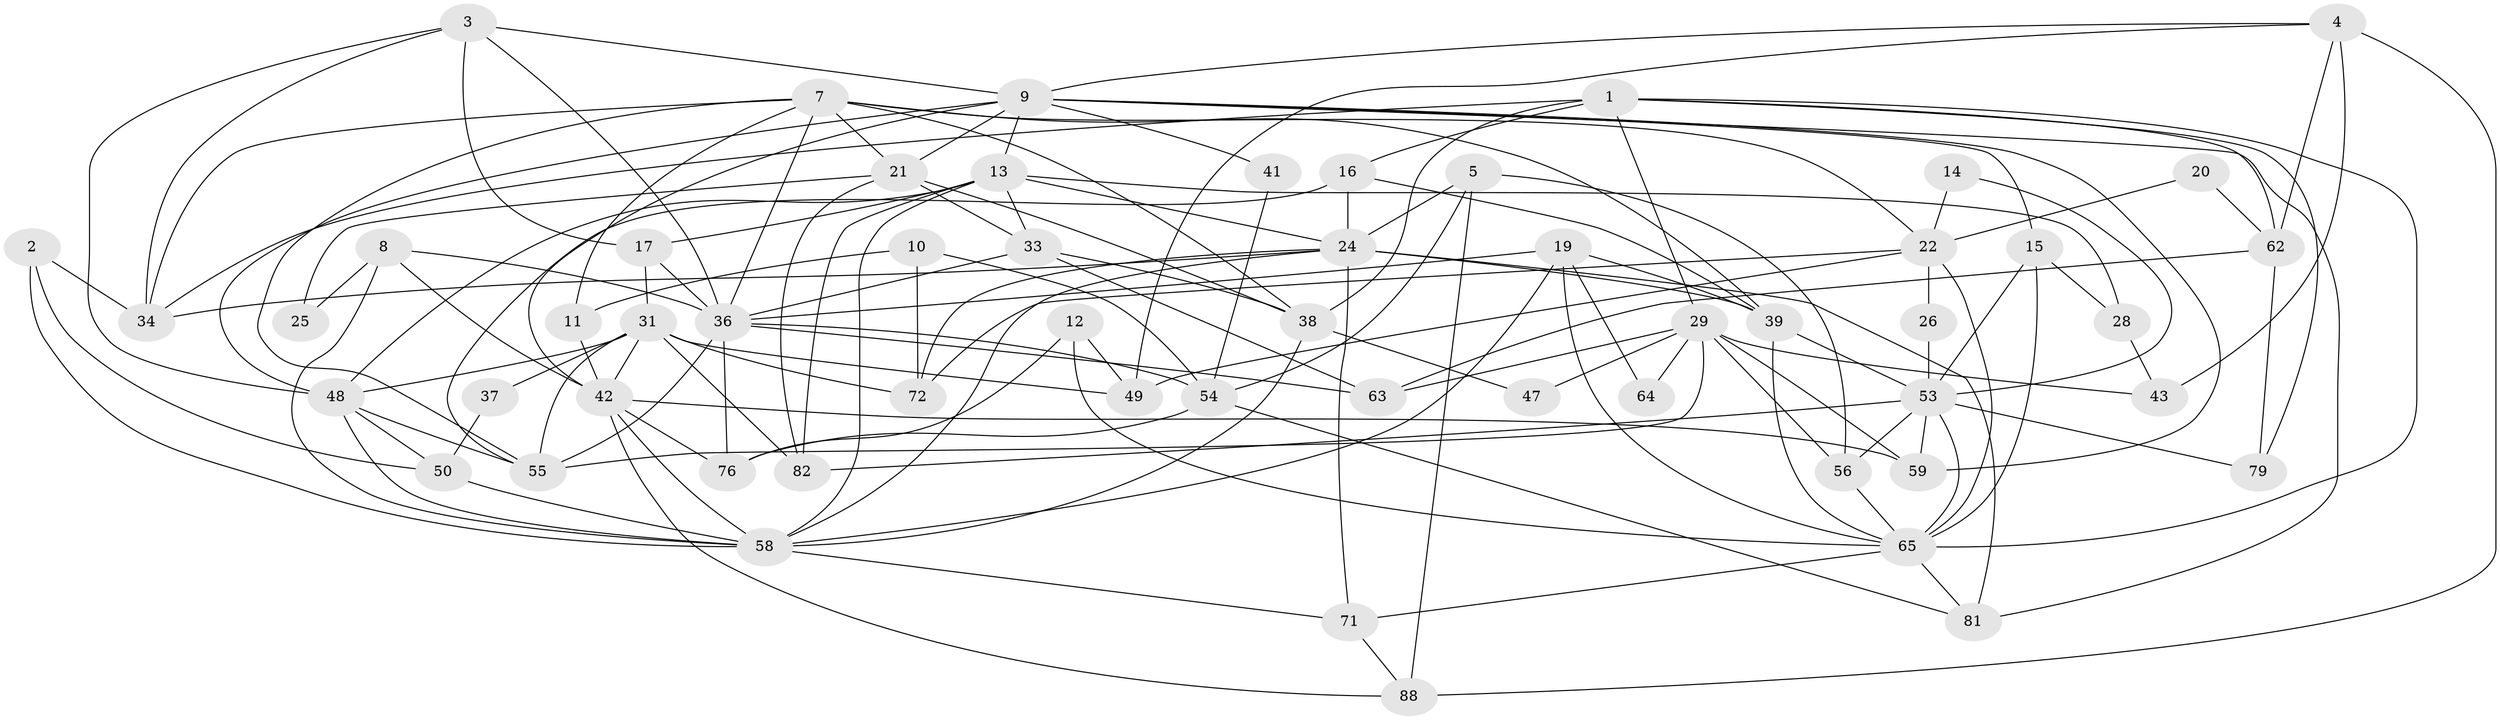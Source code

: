 // Generated by graph-tools (version 1.1) at 2025/24/03/03/25 07:24:00]
// undirected, 56 vertices, 140 edges
graph export_dot {
graph [start="1"]
  node [color=gray90,style=filled];
  1 [super="+6"];
  2;
  3 [super="+69"];
  4 [super="+32"];
  5 [super="+77"];
  7 [super="+74"];
  8 [super="+30"];
  9 [super="+44"];
  10 [super="+40"];
  11;
  12 [super="+23"];
  13 [super="+51"];
  14;
  15 [super="+18"];
  16 [super="+27"];
  17;
  19 [super="+45"];
  20;
  21 [super="+86"];
  22 [super="+46"];
  24 [super="+35"];
  25;
  26;
  28;
  29 [super="+83"];
  31 [super="+85"];
  33 [super="+66"];
  34 [super="+52"];
  36 [super="+80"];
  37;
  38;
  39;
  41;
  42 [super="+87"];
  43 [super="+60"];
  47;
  48;
  49;
  50 [super="+57"];
  53 [super="+75"];
  54;
  55 [super="+73"];
  56;
  58 [super="+61"];
  59;
  62 [super="+70"];
  63 [super="+67"];
  64;
  65 [super="+68"];
  71;
  72;
  76 [super="+78"];
  79;
  81;
  82 [super="+84"];
  88;
  1 -- 38 [weight=2];
  1 -- 16;
  1 -- 62;
  1 -- 65;
  1 -- 34;
  1 -- 29;
  1 -- 79;
  2 -- 34;
  2 -- 50;
  2 -- 58;
  3 -- 36;
  3 -- 17;
  3 -- 34;
  3 -- 48;
  3 -- 9;
  4 -- 9;
  4 -- 49;
  4 -- 88;
  4 -- 43;
  4 -- 62;
  5 -- 54;
  5 -- 56;
  5 -- 24;
  5 -- 88;
  7 -- 36;
  7 -- 11;
  7 -- 22;
  7 -- 21;
  7 -- 39;
  7 -- 38;
  7 -- 55;
  7 -- 34;
  8 -- 36;
  8 -- 42;
  8 -- 25;
  8 -- 58;
  9 -- 13;
  9 -- 81;
  9 -- 21;
  9 -- 42;
  9 -- 48;
  9 -- 59;
  9 -- 41;
  9 -- 15;
  10 -- 72;
  10 -- 54;
  10 -- 11;
  11 -- 42;
  12 -- 49;
  12 -- 65;
  12 -- 76;
  13 -- 24;
  13 -- 82;
  13 -- 48;
  13 -- 17;
  13 -- 28;
  13 -- 58;
  13 -- 33;
  14 -- 53;
  14 -- 22;
  15 -- 53;
  15 -- 65;
  15 -- 28;
  16 -- 24;
  16 -- 39;
  16 -- 55;
  17 -- 31;
  17 -- 36;
  19 -- 36;
  19 -- 64;
  19 -- 58;
  19 -- 65;
  19 -- 39;
  20 -- 22;
  20 -- 62;
  21 -- 33;
  21 -- 25;
  21 -- 38;
  21 -- 82;
  22 -- 65;
  22 -- 26;
  22 -- 49;
  22 -- 72;
  24 -- 39;
  24 -- 34;
  24 -- 72;
  24 -- 81;
  24 -- 71;
  24 -- 58;
  26 -- 53;
  28 -- 43;
  29 -- 47;
  29 -- 64;
  29 -- 55;
  29 -- 56;
  29 -- 59;
  29 -- 63;
  29 -- 43;
  31 -- 42;
  31 -- 49;
  31 -- 55;
  31 -- 48;
  31 -- 82;
  31 -- 37;
  31 -- 72;
  33 -- 36;
  33 -- 38;
  33 -- 63 [weight=2];
  36 -- 54;
  36 -- 55;
  36 -- 76;
  36 -- 63;
  37 -- 50;
  38 -- 47;
  38 -- 58;
  39 -- 53;
  39 -- 65;
  41 -- 54;
  42 -- 88;
  42 -- 58;
  42 -- 76 [weight=2];
  42 -- 59;
  48 -- 55;
  48 -- 50;
  48 -- 58;
  50 -- 58;
  53 -- 65;
  53 -- 59;
  53 -- 82;
  53 -- 56;
  53 -- 79;
  54 -- 76;
  54 -- 81;
  56 -- 65;
  58 -- 71;
  62 -- 79;
  62 -- 63;
  65 -- 81;
  65 -- 71;
  71 -- 88;
}
